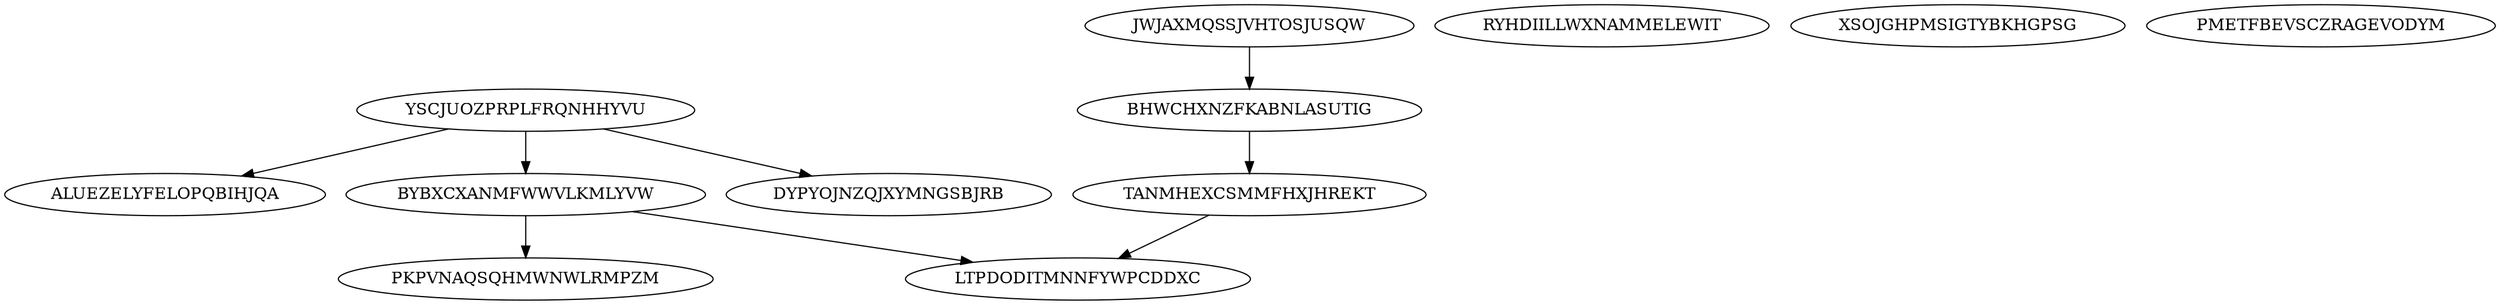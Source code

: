 digraph "N12M8" {
	YSCJUOZPRPLFRQNHHYVU			[Weight=20, Start=0, Processor=1];
	RYHDIILLWXNAMMELEWIT			[Weight=10, Start=0, Processor=2];
	XSOJGHPMSIGTYBKHGPSG			[Weight=17, Start=10, Processor=2];
	JWJAXMQSSJVHTOSJUSQW			[Weight=17, Start=0, Processor=3];
	ALUEZELYFELOPQBIHJQA			[Weight=10, Start=32, Processor=4];
	BYBXCXANMFWWVLKMLYVW			[Weight=14, Start=20, Processor=1];
	BHWCHXNZFKABNLASUTIG			[Weight=17, Start=17, Processor=3];
	TANMHEXCSMMFHXJHREKT			[Weight=14, Start=34, Processor=3];
	PKPVNAQSQHMWNWLRMPZM			[Weight=18, Start=34, Processor=1];
	LTPDODITMNNFYWPCDDXC			[Weight=11, Start=48, Processor=3];
	DYPYOJNZQJXYMNGSBJRB			[Weight=13, Start=42, Processor=4];
	PMETFBEVSCZRAGEVODYM			[Weight=18, Start=0, Processor=4];
	YSCJUOZPRPLFRQNHHYVU -> ALUEZELYFELOPQBIHJQA		[Weight=12];
	BHWCHXNZFKABNLASUTIG -> TANMHEXCSMMFHXJHREKT		[Weight=15];
	JWJAXMQSSJVHTOSJUSQW -> BHWCHXNZFKABNLASUTIG		[Weight=12];
	TANMHEXCSMMFHXJHREKT -> LTPDODITMNNFYWPCDDXC		[Weight=20];
	YSCJUOZPRPLFRQNHHYVU -> BYBXCXANMFWWVLKMLYVW		[Weight=19];
	BYBXCXANMFWWVLKMLYVW -> PKPVNAQSQHMWNWLRMPZM		[Weight=16];
	BYBXCXANMFWWVLKMLYVW -> LTPDODITMNNFYWPCDDXC		[Weight=10];
	YSCJUOZPRPLFRQNHHYVU -> DYPYOJNZQJXYMNGSBJRB		[Weight=13];
}
